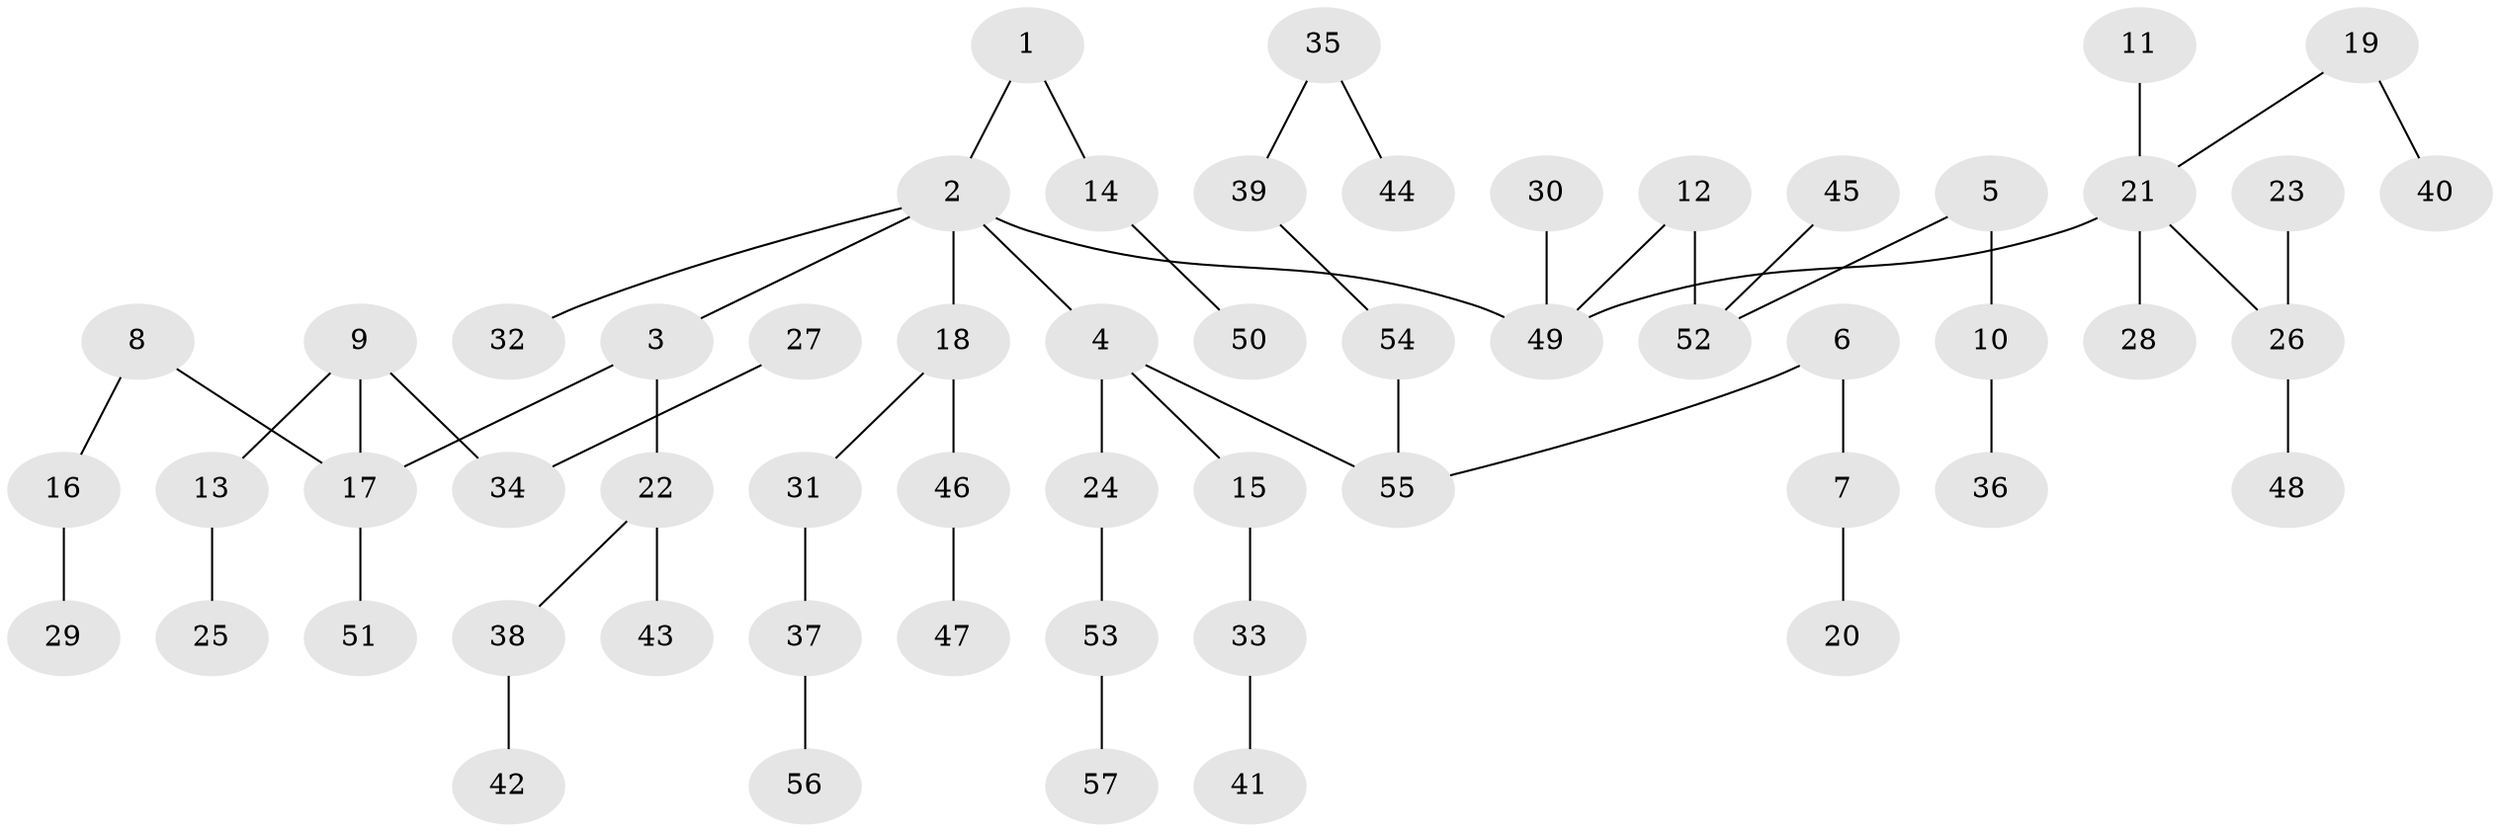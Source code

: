 // original degree distribution, {2: 0.2962962962962963, 6: 0.024691358024691357, 3: 0.13580246913580246, 5: 0.024691358024691357, 4: 0.06172839506172839, 1: 0.4567901234567901}
// Generated by graph-tools (version 1.1) at 2025/37/03/04/25 23:37:29]
// undirected, 57 vertices, 56 edges
graph export_dot {
  node [color=gray90,style=filled];
  1;
  2;
  3;
  4;
  5;
  6;
  7;
  8;
  9;
  10;
  11;
  12;
  13;
  14;
  15;
  16;
  17;
  18;
  19;
  20;
  21;
  22;
  23;
  24;
  25;
  26;
  27;
  28;
  29;
  30;
  31;
  32;
  33;
  34;
  35;
  36;
  37;
  38;
  39;
  40;
  41;
  42;
  43;
  44;
  45;
  46;
  47;
  48;
  49;
  50;
  51;
  52;
  53;
  54;
  55;
  56;
  57;
  1 -- 2 [weight=1.0];
  1 -- 14 [weight=1.0];
  2 -- 3 [weight=1.0];
  2 -- 4 [weight=1.0];
  2 -- 18 [weight=1.0];
  2 -- 32 [weight=1.0];
  2 -- 49 [weight=1.0];
  3 -- 17 [weight=1.0];
  3 -- 22 [weight=1.0];
  4 -- 15 [weight=1.0];
  4 -- 24 [weight=1.0];
  4 -- 55 [weight=1.0];
  5 -- 10 [weight=1.0];
  5 -- 52 [weight=1.0];
  6 -- 7 [weight=1.0];
  6 -- 55 [weight=1.0];
  7 -- 20 [weight=1.0];
  8 -- 16 [weight=1.0];
  8 -- 17 [weight=1.0];
  9 -- 13 [weight=1.0];
  9 -- 17 [weight=1.0];
  9 -- 34 [weight=1.0];
  10 -- 36 [weight=1.0];
  11 -- 21 [weight=1.0];
  12 -- 49 [weight=1.0];
  12 -- 52 [weight=1.0];
  13 -- 25 [weight=1.0];
  14 -- 50 [weight=1.0];
  15 -- 33 [weight=1.0];
  16 -- 29 [weight=1.0];
  17 -- 51 [weight=1.0];
  18 -- 31 [weight=1.0];
  18 -- 46 [weight=1.0];
  19 -- 21 [weight=1.0];
  19 -- 40 [weight=1.0];
  21 -- 26 [weight=1.0];
  21 -- 28 [weight=1.0];
  21 -- 49 [weight=1.0];
  22 -- 38 [weight=1.0];
  22 -- 43 [weight=1.0];
  23 -- 26 [weight=1.0];
  24 -- 53 [weight=1.0];
  26 -- 48 [weight=1.0];
  27 -- 34 [weight=1.0];
  30 -- 49 [weight=1.0];
  31 -- 37 [weight=1.0];
  33 -- 41 [weight=1.0];
  35 -- 39 [weight=1.0];
  35 -- 44 [weight=1.0];
  37 -- 56 [weight=1.0];
  38 -- 42 [weight=1.0];
  39 -- 54 [weight=1.0];
  45 -- 52 [weight=1.0];
  46 -- 47 [weight=1.0];
  53 -- 57 [weight=1.0];
  54 -- 55 [weight=1.0];
}
